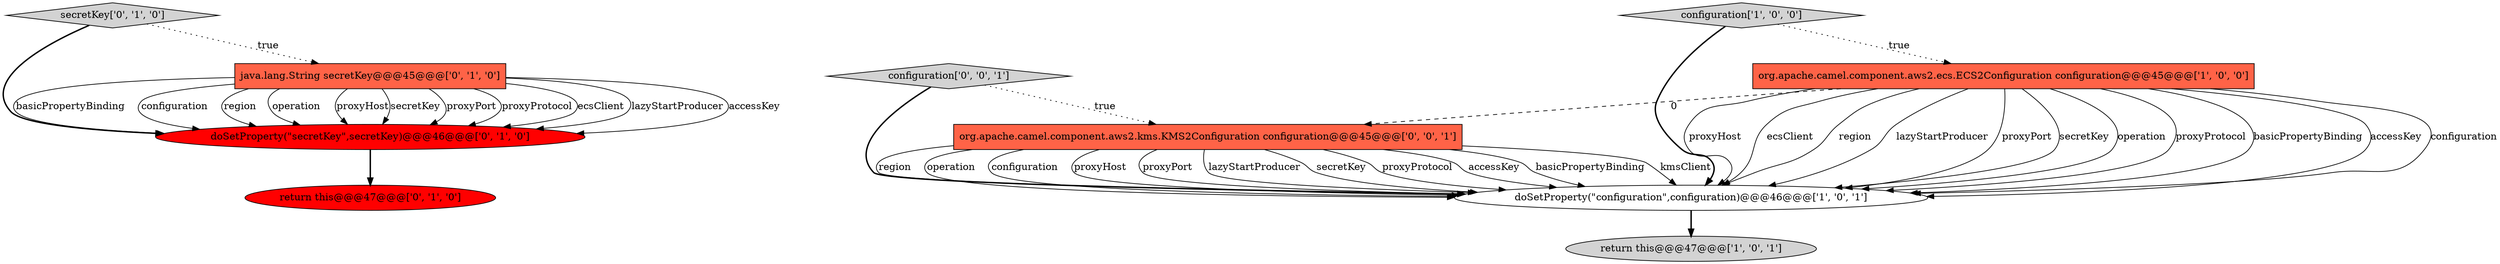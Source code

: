 digraph {
6 [style = filled, label = "doSetProperty(\"secretKey\",secretKey)@@@46@@@['0', '1', '0']", fillcolor = red, shape = ellipse image = "AAA1AAABBB2BBB"];
7 [style = filled, label = "secretKey['0', '1', '0']", fillcolor = lightgray, shape = diamond image = "AAA0AAABBB2BBB"];
4 [style = filled, label = "return this@@@47@@@['0', '1', '0']", fillcolor = red, shape = ellipse image = "AAA1AAABBB2BBB"];
3 [style = filled, label = "doSetProperty(\"configuration\",configuration)@@@46@@@['1', '0', '1']", fillcolor = white, shape = ellipse image = "AAA0AAABBB1BBB"];
9 [style = filled, label = "org.apache.camel.component.aws2.kms.KMS2Configuration configuration@@@45@@@['0', '0', '1']", fillcolor = tomato, shape = box image = "AAA0AAABBB3BBB"];
1 [style = filled, label = "return this@@@47@@@['1', '0', '1']", fillcolor = lightgray, shape = ellipse image = "AAA0AAABBB1BBB"];
2 [style = filled, label = "configuration['1', '0', '0']", fillcolor = lightgray, shape = diamond image = "AAA0AAABBB1BBB"];
8 [style = filled, label = "configuration['0', '0', '1']", fillcolor = lightgray, shape = diamond image = "AAA0AAABBB3BBB"];
0 [style = filled, label = "org.apache.camel.component.aws2.ecs.ECS2Configuration configuration@@@45@@@['1', '0', '0']", fillcolor = tomato, shape = box image = "AAA1AAABBB1BBB"];
5 [style = filled, label = "java.lang.String secretKey@@@45@@@['0', '1', '0']", fillcolor = tomato, shape = box image = "AAA1AAABBB2BBB"];
0->3 [style = solid, label="proxyHost"];
0->3 [style = solid, label="ecsClient"];
0->3 [style = solid, label="region"];
2->0 [style = dotted, label="true"];
3->1 [style = bold, label=""];
0->3 [style = solid, label="lazyStartProducer"];
9->3 [style = solid, label="region"];
5->6 [style = solid, label="basicPropertyBinding"];
9->3 [style = solid, label="operation"];
9->3 [style = solid, label="configuration"];
2->3 [style = bold, label=""];
8->3 [style = bold, label=""];
5->6 [style = solid, label="configuration"];
9->3 [style = solid, label="proxyHost"];
5->6 [style = solid, label="region"];
9->3 [style = solid, label="proxyPort"];
5->6 [style = solid, label="operation"];
5->6 [style = solid, label="proxyHost"];
0->3 [style = solid, label="proxyPort"];
0->3 [style = solid, label="secretKey"];
7->5 [style = dotted, label="true"];
5->6 [style = solid, label="secretKey"];
6->4 [style = bold, label=""];
9->3 [style = solid, label="lazyStartProducer"];
9->3 [style = solid, label="secretKey"];
0->3 [style = solid, label="operation"];
5->6 [style = solid, label="proxyPort"];
5->6 [style = solid, label="proxyProtocol"];
0->3 [style = solid, label="proxyProtocol"];
7->6 [style = bold, label=""];
5->6 [style = solid, label="ecsClient"];
0->3 [style = solid, label="basicPropertyBinding"];
9->3 [style = solid, label="proxyProtocol"];
9->3 [style = solid, label="accessKey"];
0->3 [style = solid, label="accessKey"];
9->3 [style = solid, label="basicPropertyBinding"];
5->6 [style = solid, label="lazyStartProducer"];
8->9 [style = dotted, label="true"];
0->9 [style = dashed, label="0"];
0->3 [style = solid, label="configuration"];
9->3 [style = solid, label="kmsClient"];
5->6 [style = solid, label="accessKey"];
}
